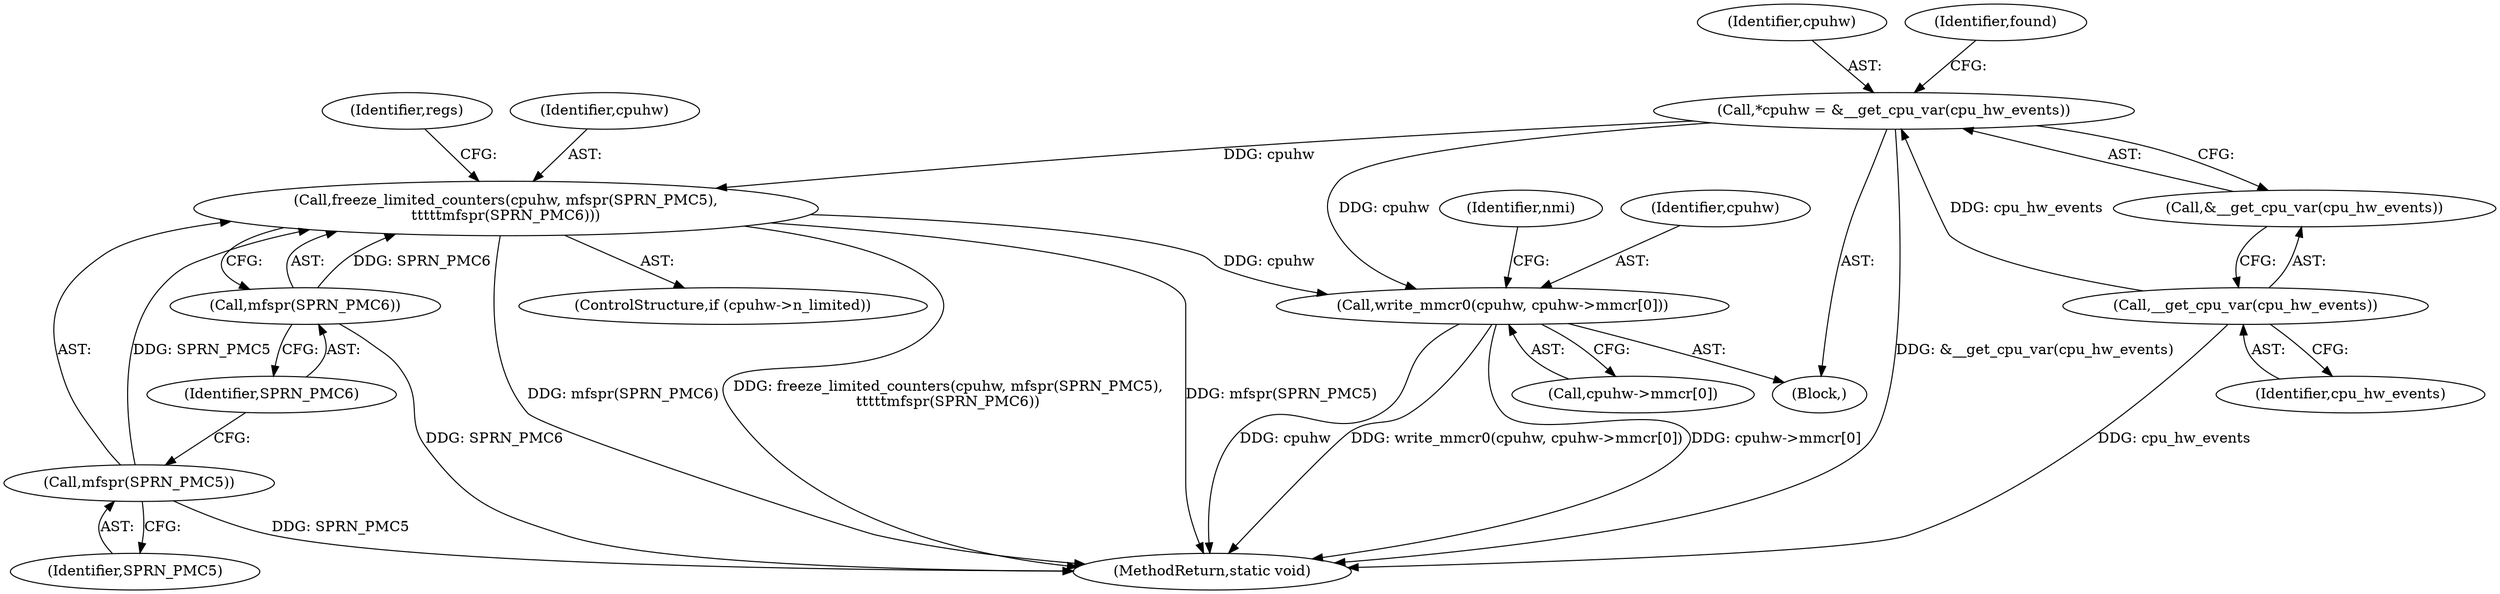 digraph "0_linux_a8b0ca17b80e92faab46ee7179ba9e99ccb61233_15@API" {
"1000234" [label="(Call,write_mmcr0(cpuhw, cpuhw->mmcr[0]))"];
"1000124" [label="(Call,freeze_limited_counters(cpuhw, mfspr(SPRN_PMC5),\n\t\t\t\t\tmfspr(SPRN_PMC6)))"];
"1000108" [label="(Call,*cpuhw = &__get_cpu_var(cpu_hw_events))"];
"1000111" [label="(Call,__get_cpu_var(cpu_hw_events))"];
"1000126" [label="(Call,mfspr(SPRN_PMC5))"];
"1000128" [label="(Call,mfspr(SPRN_PMC6))"];
"1000110" [label="(Call,&__get_cpu_var(cpu_hw_events))"];
"1000111" [label="(Call,__get_cpu_var(cpu_hw_events))"];
"1000105" [label="(Block,)"];
"1000131" [label="(Identifier,regs)"];
"1000125" [label="(Identifier,cpuhw)"];
"1000109" [label="(Identifier,cpuhw)"];
"1000112" [label="(Identifier,cpu_hw_events)"];
"1000242" [label="(Identifier,nmi)"];
"1000128" [label="(Call,mfspr(SPRN_PMC6))"];
"1000234" [label="(Call,write_mmcr0(cpuhw, cpuhw->mmcr[0]))"];
"1000236" [label="(Call,cpuhw->mmcr[0])"];
"1000246" [label="(MethodReturn,static void)"];
"1000108" [label="(Call,*cpuhw = &__get_cpu_var(cpu_hw_events))"];
"1000127" [label="(Identifier,SPRN_PMC5)"];
"1000235" [label="(Identifier,cpuhw)"];
"1000124" [label="(Call,freeze_limited_counters(cpuhw, mfspr(SPRN_PMC5),\n\t\t\t\t\tmfspr(SPRN_PMC6)))"];
"1000120" [label="(ControlStructure,if (cpuhw->n_limited))"];
"1000117" [label="(Identifier,found)"];
"1000129" [label="(Identifier,SPRN_PMC6)"];
"1000126" [label="(Call,mfspr(SPRN_PMC5))"];
"1000234" -> "1000105"  [label="AST: "];
"1000234" -> "1000236"  [label="CFG: "];
"1000235" -> "1000234"  [label="AST: "];
"1000236" -> "1000234"  [label="AST: "];
"1000242" -> "1000234"  [label="CFG: "];
"1000234" -> "1000246"  [label="DDG: cpuhw->mmcr[0]"];
"1000234" -> "1000246"  [label="DDG: cpuhw"];
"1000234" -> "1000246"  [label="DDG: write_mmcr0(cpuhw, cpuhw->mmcr[0])"];
"1000124" -> "1000234"  [label="DDG: cpuhw"];
"1000108" -> "1000234"  [label="DDG: cpuhw"];
"1000124" -> "1000120"  [label="AST: "];
"1000124" -> "1000128"  [label="CFG: "];
"1000125" -> "1000124"  [label="AST: "];
"1000126" -> "1000124"  [label="AST: "];
"1000128" -> "1000124"  [label="AST: "];
"1000131" -> "1000124"  [label="CFG: "];
"1000124" -> "1000246"  [label="DDG: freeze_limited_counters(cpuhw, mfspr(SPRN_PMC5),\n\t\t\t\t\tmfspr(SPRN_PMC6))"];
"1000124" -> "1000246"  [label="DDG: mfspr(SPRN_PMC5)"];
"1000124" -> "1000246"  [label="DDG: mfspr(SPRN_PMC6)"];
"1000108" -> "1000124"  [label="DDG: cpuhw"];
"1000126" -> "1000124"  [label="DDG: SPRN_PMC5"];
"1000128" -> "1000124"  [label="DDG: SPRN_PMC6"];
"1000108" -> "1000105"  [label="AST: "];
"1000108" -> "1000110"  [label="CFG: "];
"1000109" -> "1000108"  [label="AST: "];
"1000110" -> "1000108"  [label="AST: "];
"1000117" -> "1000108"  [label="CFG: "];
"1000108" -> "1000246"  [label="DDG: &__get_cpu_var(cpu_hw_events)"];
"1000111" -> "1000108"  [label="DDG: cpu_hw_events"];
"1000111" -> "1000110"  [label="AST: "];
"1000111" -> "1000112"  [label="CFG: "];
"1000112" -> "1000111"  [label="AST: "];
"1000110" -> "1000111"  [label="CFG: "];
"1000111" -> "1000246"  [label="DDG: cpu_hw_events"];
"1000126" -> "1000127"  [label="CFG: "];
"1000127" -> "1000126"  [label="AST: "];
"1000129" -> "1000126"  [label="CFG: "];
"1000126" -> "1000246"  [label="DDG: SPRN_PMC5"];
"1000128" -> "1000129"  [label="CFG: "];
"1000129" -> "1000128"  [label="AST: "];
"1000128" -> "1000246"  [label="DDG: SPRN_PMC6"];
}
